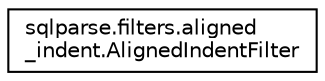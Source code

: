 digraph "Graphical Class Hierarchy"
{
 // LATEX_PDF_SIZE
  edge [fontname="Helvetica",fontsize="10",labelfontname="Helvetica",labelfontsize="10"];
  node [fontname="Helvetica",fontsize="10",shape=record];
  rankdir="LR";
  Node0 [label="sqlparse.filters.aligned\l_indent.AlignedIndentFilter",height=0.2,width=0.4,color="black", fillcolor="white", style="filled",URL="$classsqlparse_1_1filters_1_1aligned__indent_1_1_aligned_indent_filter.html",tooltip=" "];
}
